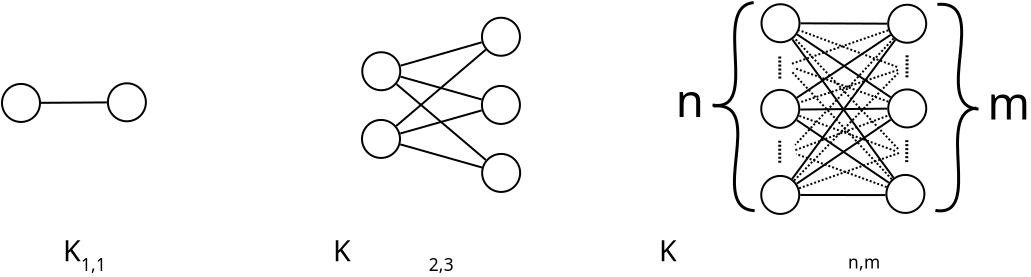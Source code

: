 <?xml version="1.0" encoding="UTF-8"?>
<dia:diagram xmlns:dia="http://www.lysator.liu.se/~alla/dia/">
  <dia:layer name="Background" visible="true" active="true">
    <dia:object type="Standard - Text" version="1" id="O0">
      <dia:attribute name="obj_pos">
        <dia:point val="19.511,0.78"/>
      </dia:attribute>
      <dia:attribute name="obj_bb">
        <dia:rectangle val="19.511,-0.025;20.886,0.985"/>
      </dia:attribute>
      <dia:attribute name="text">
        <dia:composite type="text">
          <dia:attribute name="string">
            <dia:string>#1,1#</dia:string>
          </dia:attribute>
          <dia:attribute name="font">
            <dia:font family="sans" style="0" name="Helvetica"/>
          </dia:attribute>
          <dia:attribute name="height">
            <dia:real val="1.082"/>
          </dia:attribute>
          <dia:attribute name="pos">
            <dia:point val="19.511,0.78"/>
          </dia:attribute>
          <dia:attribute name="color">
            <dia:color val="#000000"/>
          </dia:attribute>
          <dia:attribute name="alignment">
            <dia:enum val="0"/>
          </dia:attribute>
        </dia:composite>
      </dia:attribute>
      <dia:attribute name="valign">
        <dia:enum val="3"/>
      </dia:attribute>
    </dia:object>
    <dia:object type="Standard - Ellipse" version="0" id="O1">
      <dia:attribute name="obj_pos">
        <dia:point val="15.555,-8.574"/>
      </dia:attribute>
      <dia:attribute name="obj_bb">
        <dia:rectangle val="15.505,-8.624;17.505,-6.624"/>
      </dia:attribute>
      <dia:attribute name="elem_corner">
        <dia:point val="15.555,-8.574"/>
      </dia:attribute>
      <dia:attribute name="elem_width">
        <dia:real val="1.9"/>
      </dia:attribute>
      <dia:attribute name="elem_height">
        <dia:real val="1.9"/>
      </dia:attribute>
      <dia:attribute name="border_width">
        <dia:real val="0.1"/>
      </dia:attribute>
      <dia:attribute name="aspect">
        <dia:enum val="2"/>
      </dia:attribute>
    </dia:object>
    <dia:object type="Standard - Text" version="1" id="O2">
      <dia:attribute name="obj_pos">
        <dia:point val="18.6,0.286"/>
      </dia:attribute>
      <dia:attribute name="obj_bb">
        <dia:rectangle val="18.6,-1.044;57.812,0.623"/>
      </dia:attribute>
      <dia:attribute name="text">
        <dia:composite type="text">
          <dia:attribute name="string">
            <dia:string>#K                                    K                                            K#</dia:string>
          </dia:attribute>
          <dia:attribute name="font">
            <dia:font family="sans" style="0" name="Helvetica"/>
          </dia:attribute>
          <dia:attribute name="height">
            <dia:real val="1.788"/>
          </dia:attribute>
          <dia:attribute name="pos">
            <dia:point val="18.6,0.286"/>
          </dia:attribute>
          <dia:attribute name="color">
            <dia:color val="#000000"/>
          </dia:attribute>
          <dia:attribute name="alignment">
            <dia:enum val="0"/>
          </dia:attribute>
        </dia:composite>
      </dia:attribute>
      <dia:attribute name="valign">
        <dia:enum val="3"/>
      </dia:attribute>
    </dia:object>
    <dia:object type="Standard - Text" version="1" id="O3">
      <dia:attribute name="obj_pos">
        <dia:point val="36.888,0.781"/>
      </dia:attribute>
      <dia:attribute name="obj_bb">
        <dia:rectangle val="36.888,-0.024;38.263,0.986"/>
      </dia:attribute>
      <dia:attribute name="text">
        <dia:composite type="text">
          <dia:attribute name="string">
            <dia:string>#2,3#</dia:string>
          </dia:attribute>
          <dia:attribute name="font">
            <dia:font family="sans" style="0" name="Helvetica"/>
          </dia:attribute>
          <dia:attribute name="height">
            <dia:real val="1.082"/>
          </dia:attribute>
          <dia:attribute name="pos">
            <dia:point val="36.888,0.781"/>
          </dia:attribute>
          <dia:attribute name="color">
            <dia:color val="#000000"/>
          </dia:attribute>
          <dia:attribute name="alignment">
            <dia:enum val="0"/>
          </dia:attribute>
        </dia:composite>
      </dia:attribute>
      <dia:attribute name="valign">
        <dia:enum val="3"/>
      </dia:attribute>
    </dia:object>
    <dia:object type="Standard - Text" version="1" id="O4">
      <dia:attribute name="obj_pos">
        <dia:point val="57.86,0.654"/>
      </dia:attribute>
      <dia:attribute name="obj_bb">
        <dia:rectangle val="57.86,-0.151;59.528,0.859"/>
      </dia:attribute>
      <dia:attribute name="text">
        <dia:composite type="text">
          <dia:attribute name="string">
            <dia:string>#n,m#</dia:string>
          </dia:attribute>
          <dia:attribute name="font">
            <dia:font family="sans" style="0" name="Helvetica"/>
          </dia:attribute>
          <dia:attribute name="height">
            <dia:real val="1.082"/>
          </dia:attribute>
          <dia:attribute name="pos">
            <dia:point val="57.86,0.654"/>
          </dia:attribute>
          <dia:attribute name="color">
            <dia:color val="#000000"/>
          </dia:attribute>
          <dia:attribute name="alignment">
            <dia:enum val="0"/>
          </dia:attribute>
        </dia:composite>
      </dia:attribute>
      <dia:attribute name="valign">
        <dia:enum val="3"/>
      </dia:attribute>
    </dia:object>
    <dia:object type="Standard - Line" version="0" id="O5">
      <dia:attribute name="obj_pos">
        <dia:point val="59.871,-11.257"/>
      </dia:attribute>
      <dia:attribute name="obj_bb">
        <dia:rectangle val="54.949,-11.32;59.935,-9.51"/>
      </dia:attribute>
      <dia:attribute name="conn_endpoints">
        <dia:point val="59.871,-11.257"/>
        <dia:point val="55.013,-9.574"/>
      </dia:attribute>
      <dia:attribute name="numcp">
        <dia:int val="1"/>
      </dia:attribute>
      <dia:attribute name="line_width">
        <dia:real val="0.1"/>
      </dia:attribute>
      <dia:attribute name="line_style">
        <dia:enum val="4"/>
      </dia:attribute>
      <dia:connections>
        <dia:connection handle="0" to="O21" connection="8"/>
      </dia:connections>
    </dia:object>
    <dia:object type="Standard - Ellipse" version="0" id="O6">
      <dia:attribute name="obj_pos">
        <dia:point val="20.85,-8.607"/>
      </dia:attribute>
      <dia:attribute name="obj_bb">
        <dia:rectangle val="20.8,-8.657;22.8,-6.657"/>
      </dia:attribute>
      <dia:attribute name="elem_corner">
        <dia:point val="20.85,-8.607"/>
      </dia:attribute>
      <dia:attribute name="elem_width">
        <dia:real val="1.9"/>
      </dia:attribute>
      <dia:attribute name="elem_height">
        <dia:real val="1.9"/>
      </dia:attribute>
      <dia:attribute name="border_width">
        <dia:real val="0.1"/>
      </dia:attribute>
      <dia:attribute name="aspect">
        <dia:enum val="2"/>
      </dia:attribute>
    </dia:object>
    <dia:object type="Standard - Line" version="0" id="O7">
      <dia:attribute name="obj_pos">
        <dia:point val="35.477,-9.486"/>
      </dia:attribute>
      <dia:attribute name="obj_bb">
        <dia:rectangle val="35.416,-10.719;39.605,-9.425"/>
      </dia:attribute>
      <dia:attribute name="conn_endpoints">
        <dia:point val="35.477,-9.486"/>
        <dia:point val="39.543,-10.657"/>
      </dia:attribute>
      <dia:attribute name="numcp">
        <dia:int val="1"/>
      </dia:attribute>
      <dia:attribute name="line_width">
        <dia:real val="0.1"/>
      </dia:attribute>
      <dia:connections>
        <dia:connection handle="0" to="O10" connection="8"/>
        <dia:connection handle="1" to="O9" connection="8"/>
      </dia:connections>
    </dia:object>
    <dia:object type="Standard - Ellipse" version="0" id="O8">
      <dia:attribute name="obj_pos">
        <dia:point val="39.562,-5.075"/>
      </dia:attribute>
      <dia:attribute name="obj_bb">
        <dia:rectangle val="39.513,-5.125;41.513,-3.125"/>
      </dia:attribute>
      <dia:attribute name="elem_corner">
        <dia:point val="39.562,-5.075"/>
      </dia:attribute>
      <dia:attribute name="elem_width">
        <dia:real val="1.9"/>
      </dia:attribute>
      <dia:attribute name="elem_height">
        <dia:real val="1.9"/>
      </dia:attribute>
      <dia:attribute name="border_width">
        <dia:real val="0.1"/>
      </dia:attribute>
      <dia:attribute name="aspect">
        <dia:enum val="2"/>
      </dia:attribute>
    </dia:object>
    <dia:object type="Standard - Ellipse" version="0" id="O9">
      <dia:attribute name="obj_pos">
        <dia:point val="39.553,-11.884"/>
      </dia:attribute>
      <dia:attribute name="obj_bb">
        <dia:rectangle val="39.503,-11.934;41.503,-9.934"/>
      </dia:attribute>
      <dia:attribute name="elem_corner">
        <dia:point val="39.553,-11.884"/>
      </dia:attribute>
      <dia:attribute name="elem_width">
        <dia:real val="1.9"/>
      </dia:attribute>
      <dia:attribute name="elem_height">
        <dia:real val="1.9"/>
      </dia:attribute>
      <dia:attribute name="border_width">
        <dia:real val="0.1"/>
      </dia:attribute>
      <dia:attribute name="aspect">
        <dia:enum val="2"/>
      </dia:attribute>
    </dia:object>
    <dia:object type="Standard - Ellipse" version="0" id="O10">
      <dia:attribute name="obj_pos">
        <dia:point val="33.568,-10.16"/>
      </dia:attribute>
      <dia:attribute name="obj_bb">
        <dia:rectangle val="33.517,-10.21;35.517,-8.21"/>
      </dia:attribute>
      <dia:attribute name="elem_corner">
        <dia:point val="33.568,-10.16"/>
      </dia:attribute>
      <dia:attribute name="elem_width">
        <dia:real val="1.9"/>
      </dia:attribute>
      <dia:attribute name="elem_height">
        <dia:real val="1.9"/>
      </dia:attribute>
      <dia:attribute name="border_width">
        <dia:real val="0.1"/>
      </dia:attribute>
      <dia:attribute name="aspect">
        <dia:enum val="2"/>
      </dia:attribute>
    </dia:object>
    <dia:object type="Standard - Ellipse" version="0" id="O11">
      <dia:attribute name="obj_pos">
        <dia:point val="39.552,-8.475"/>
      </dia:attribute>
      <dia:attribute name="obj_bb">
        <dia:rectangle val="39.502,-8.525;41.502,-6.525"/>
      </dia:attribute>
      <dia:attribute name="elem_corner">
        <dia:point val="39.552,-8.475"/>
      </dia:attribute>
      <dia:attribute name="elem_width">
        <dia:real val="1.9"/>
      </dia:attribute>
      <dia:attribute name="elem_height">
        <dia:real val="1.9"/>
      </dia:attribute>
      <dia:attribute name="border_width">
        <dia:real val="0.1"/>
      </dia:attribute>
      <dia:attribute name="show_background">
        <dia:boolean val="false"/>
      </dia:attribute>
      <dia:attribute name="aspect">
        <dia:enum val="2"/>
      </dia:attribute>
    </dia:object>
    <dia:object type="Standard - Ellipse" version="0" id="O12">
      <dia:attribute name="obj_pos">
        <dia:point val="33.555,-6.775"/>
      </dia:attribute>
      <dia:attribute name="obj_bb">
        <dia:rectangle val="33.505,-6.825;35.505,-4.825"/>
      </dia:attribute>
      <dia:attribute name="elem_corner">
        <dia:point val="33.555,-6.775"/>
      </dia:attribute>
      <dia:attribute name="elem_width">
        <dia:real val="1.9"/>
      </dia:attribute>
      <dia:attribute name="elem_height">
        <dia:real val="1.9"/>
      </dia:attribute>
      <dia:attribute name="border_width">
        <dia:real val="0.1"/>
      </dia:attribute>
      <dia:attribute name="aspect">
        <dia:enum val="2"/>
      </dia:attribute>
    </dia:object>
    <dia:object type="Standard - Line" version="0" id="O13">
      <dia:attribute name="obj_pos">
        <dia:point val="39.55,-4.397"/>
      </dia:attribute>
      <dia:attribute name="obj_bb">
        <dia:rectangle val="35.406,-5.615;39.612,-4.336"/>
      </dia:attribute>
      <dia:attribute name="conn_endpoints">
        <dia:point val="39.55,-4.397"/>
        <dia:point val="35.468,-5.553"/>
      </dia:attribute>
      <dia:attribute name="numcp">
        <dia:int val="1"/>
      </dia:attribute>
      <dia:attribute name="line_width">
        <dia:real val="0.1"/>
      </dia:attribute>
      <dia:connections>
        <dia:connection handle="0" to="O8" connection="8"/>
        <dia:connection handle="1" to="O12" connection="8"/>
      </dia:connections>
    </dia:object>
    <dia:object type="Standard - Line" version="0" id="O14">
      <dia:attribute name="obj_pos">
        <dia:point val="35.48,-8.939"/>
      </dia:attribute>
      <dia:attribute name="obj_bb">
        <dia:rectangle val="35.418,-9.001;39.602,-7.734"/>
      </dia:attribute>
      <dia:attribute name="conn_endpoints">
        <dia:point val="35.48,-8.939"/>
        <dia:point val="39.54,-7.796"/>
      </dia:attribute>
      <dia:attribute name="numcp">
        <dia:int val="1"/>
      </dia:attribute>
      <dia:attribute name="line_width">
        <dia:real val="0.1"/>
      </dia:attribute>
      <dia:connections>
        <dia:connection handle="0" to="O10" connection="8"/>
        <dia:connection handle="1" to="O11" connection="8"/>
      </dia:connections>
    </dia:object>
    <dia:object type="Standard - Line" version="0" id="O15">
      <dia:attribute name="obj_pos">
        <dia:point val="35.28,-8.563"/>
      </dia:attribute>
      <dia:attribute name="obj_bb">
        <dia:rectangle val="35.21,-8.633;39.82,-4.702"/>
      </dia:attribute>
      <dia:attribute name="conn_endpoints">
        <dia:point val="35.28,-8.563"/>
        <dia:point val="39.75,-4.772"/>
      </dia:attribute>
      <dia:attribute name="numcp">
        <dia:int val="1"/>
      </dia:attribute>
      <dia:attribute name="line_width">
        <dia:real val="0.1"/>
      </dia:attribute>
      <dia:connections>
        <dia:connection handle="0" to="O10" connection="8"/>
        <dia:connection handle="1" to="O8" connection="8"/>
      </dia:connections>
    </dia:object>
    <dia:object type="Standard - Line" version="0" id="O16">
      <dia:attribute name="obj_pos">
        <dia:point val="35.261,-6.469"/>
      </dia:attribute>
      <dia:attribute name="obj_bb">
        <dia:rectangle val="35.19,-10.361;39.818,-6.398"/>
      </dia:attribute>
      <dia:attribute name="conn_endpoints">
        <dia:point val="35.261,-6.469"/>
        <dia:point val="39.747,-10.29"/>
      </dia:attribute>
      <dia:attribute name="numcp">
        <dia:int val="1"/>
      </dia:attribute>
      <dia:attribute name="line_width">
        <dia:real val="0.1"/>
      </dia:attribute>
      <dia:connections>
        <dia:connection handle="0" to="O12" connection="8"/>
        <dia:connection handle="1" to="O9" connection="8"/>
      </dia:connections>
    </dia:object>
    <dia:object type="Standard - Line" version="0" id="O17">
      <dia:attribute name="obj_pos">
        <dia:point val="35.467,-6.098"/>
      </dia:attribute>
      <dia:attribute name="obj_bb">
        <dia:rectangle val="35.406,-7.314;39.602,-6.036"/>
      </dia:attribute>
      <dia:attribute name="conn_endpoints">
        <dia:point val="35.467,-6.098"/>
        <dia:point val="39.54,-7.253"/>
      </dia:attribute>
      <dia:attribute name="numcp">
        <dia:int val="1"/>
      </dia:attribute>
      <dia:attribute name="line_width">
        <dia:real val="0.1"/>
      </dia:attribute>
      <dia:connections>
        <dia:connection handle="0" to="O12" connection="8"/>
        <dia:connection handle="1" to="O11" connection="8"/>
      </dia:connections>
    </dia:object>
    <dia:object type="Standard - Line" version="0" id="O18">
      <dia:attribute name="obj_pos">
        <dia:point val="20.801,-7.651"/>
      </dia:attribute>
      <dia:attribute name="obj_bb">
        <dia:rectangle val="17.454,-7.701;20.851,-7.58"/>
      </dia:attribute>
      <dia:attribute name="conn_endpoints">
        <dia:point val="20.801,-7.651"/>
        <dia:point val="17.504,-7.63"/>
      </dia:attribute>
      <dia:attribute name="numcp">
        <dia:int val="1"/>
      </dia:attribute>
      <dia:attribute name="line_width">
        <dia:real val="0.1"/>
      </dia:attribute>
      <dia:connections>
        <dia:connection handle="0" to="O6" connection="8"/>
        <dia:connection handle="1" to="O1" connection="8"/>
      </dia:connections>
    </dia:object>
    <dia:object type="Standard - Line" version="0" id="O19">
      <dia:attribute name="obj_pos">
        <dia:point val="55.48,-11.606"/>
      </dia:attribute>
      <dia:attribute name="obj_bb">
        <dia:rectangle val="55.43,-11.656;59.865,-11.538"/>
      </dia:attribute>
      <dia:attribute name="conn_endpoints">
        <dia:point val="55.48,-11.606"/>
        <dia:point val="59.815,-11.588"/>
      </dia:attribute>
      <dia:attribute name="numcp">
        <dia:int val="1"/>
      </dia:attribute>
      <dia:attribute name="line_width">
        <dia:real val="0.1"/>
      </dia:attribute>
      <dia:connections>
        <dia:connection handle="0" to="O22" connection="8"/>
        <dia:connection handle="1" to="O21" connection="8"/>
      </dia:connections>
    </dia:object>
    <dia:object type="Standard - Ellipse" version="0" id="O20">
      <dia:attribute name="obj_pos">
        <dia:point val="59.775,-4.025"/>
      </dia:attribute>
      <dia:attribute name="obj_bb">
        <dia:rectangle val="59.725,-4.075;61.725,-2.075"/>
      </dia:attribute>
      <dia:attribute name="elem_corner">
        <dia:point val="59.775,-4.025"/>
      </dia:attribute>
      <dia:attribute name="elem_width">
        <dia:real val="1.9"/>
      </dia:attribute>
      <dia:attribute name="elem_height">
        <dia:real val="1.9"/>
      </dia:attribute>
      <dia:attribute name="border_width">
        <dia:real val="0.1"/>
      </dia:attribute>
      <dia:attribute name="aspect">
        <dia:enum val="2"/>
      </dia:attribute>
    </dia:object>
    <dia:object type="Standard - Ellipse" version="0" id="O21">
      <dia:attribute name="obj_pos">
        <dia:point val="59.865,-12.534"/>
      </dia:attribute>
      <dia:attribute name="obj_bb">
        <dia:rectangle val="59.815,-12.584;61.815,-10.584"/>
      </dia:attribute>
      <dia:attribute name="elem_corner">
        <dia:point val="59.865,-12.534"/>
      </dia:attribute>
      <dia:attribute name="elem_width">
        <dia:real val="1.9"/>
      </dia:attribute>
      <dia:attribute name="elem_height">
        <dia:real val="1.9"/>
      </dia:attribute>
      <dia:attribute name="border_width">
        <dia:real val="0.1"/>
      </dia:attribute>
      <dia:attribute name="aspect">
        <dia:enum val="2"/>
      </dia:attribute>
    </dia:object>
    <dia:object type="Standard - Ellipse" version="0" id="O22">
      <dia:attribute name="obj_pos">
        <dia:point val="53.53,-12.56"/>
      </dia:attribute>
      <dia:attribute name="obj_bb">
        <dia:rectangle val="53.48,-12.61;55.48,-10.61"/>
      </dia:attribute>
      <dia:attribute name="elem_corner">
        <dia:point val="53.53,-12.56"/>
      </dia:attribute>
      <dia:attribute name="elem_width">
        <dia:real val="1.9"/>
      </dia:attribute>
      <dia:attribute name="elem_height">
        <dia:real val="1.9"/>
      </dia:attribute>
      <dia:attribute name="border_width">
        <dia:real val="0.1"/>
      </dia:attribute>
      <dia:attribute name="aspect">
        <dia:enum val="2"/>
      </dia:attribute>
    </dia:object>
    <dia:object type="Standard - Ellipse" version="0" id="O23">
      <dia:attribute name="obj_pos">
        <dia:point val="53.517,-3.975"/>
      </dia:attribute>
      <dia:attribute name="obj_bb">
        <dia:rectangle val="53.468,-4.025;55.468,-2.025"/>
      </dia:attribute>
      <dia:attribute name="elem_corner">
        <dia:point val="53.517,-3.975"/>
      </dia:attribute>
      <dia:attribute name="elem_width">
        <dia:real val="1.9"/>
      </dia:attribute>
      <dia:attribute name="elem_height">
        <dia:real val="1.9"/>
      </dia:attribute>
      <dia:attribute name="border_width">
        <dia:real val="0.1"/>
      </dia:attribute>
      <dia:attribute name="aspect">
        <dia:enum val="2"/>
      </dia:attribute>
    </dia:object>
    <dia:object type="Standard - Line" version="0" id="O24">
      <dia:attribute name="obj_pos">
        <dia:point val="59.725,-3.017"/>
      </dia:attribute>
      <dia:attribute name="obj_bb">
        <dia:rectangle val="55.418,-3.074;59.775,-2.967"/>
      </dia:attribute>
      <dia:attribute name="conn_endpoints">
        <dia:point val="59.725,-3.017"/>
        <dia:point val="55.468,-3.024"/>
      </dia:attribute>
      <dia:attribute name="numcp">
        <dia:int val="1"/>
      </dia:attribute>
      <dia:attribute name="line_width">
        <dia:real val="0.1"/>
      </dia:attribute>
      <dia:connections>
        <dia:connection handle="1" to="O23" connection="8"/>
      </dia:connections>
    </dia:object>
    <dia:object type="Standard - Line" version="0" id="O25">
      <dia:attribute name="obj_pos">
        <dia:point val="55.31,-11.052"/>
      </dia:attribute>
      <dia:attribute name="obj_bb">
        <dia:rectangle val="55.24,-11.122;60.057,-7.839"/>
      </dia:attribute>
      <dia:attribute name="conn_endpoints">
        <dia:point val="55.31,-11.052"/>
        <dia:point val="59.988,-7.908"/>
      </dia:attribute>
      <dia:attribute name="numcp">
        <dia:int val="1"/>
      </dia:attribute>
      <dia:attribute name="line_width">
        <dia:real val="0.1"/>
      </dia:attribute>
      <dia:connections>
        <dia:connection handle="0" to="O22" connection="8"/>
        <dia:connection handle="1" to="O40" connection="8"/>
      </dia:connections>
    </dia:object>
    <dia:object type="Standard - Line" version="0" id="O26">
      <dia:attribute name="obj_pos">
        <dia:point val="55.07,-10.803"/>
      </dia:attribute>
      <dia:attribute name="obj_bb">
        <dia:rectangle val="55.001,-10.873;60.205,-3.812"/>
      </dia:attribute>
      <dia:attribute name="conn_endpoints">
        <dia:point val="55.07,-10.803"/>
        <dia:point val="60.135,-3.882"/>
      </dia:attribute>
      <dia:attribute name="numcp">
        <dia:int val="1"/>
      </dia:attribute>
      <dia:attribute name="line_width">
        <dia:real val="0.1"/>
      </dia:attribute>
      <dia:connections>
        <dia:connection handle="0" to="O22" connection="8"/>
        <dia:connection handle="1" to="O20" connection="8"/>
      </dia:connections>
    </dia:object>
    <dia:object type="Standard - Line" version="0" id="O27">
      <dia:attribute name="obj_pos">
        <dia:point val="55.063,-3.828"/>
      </dia:attribute>
      <dia:attribute name="obj_bb">
        <dia:rectangle val="54.993,-10.851;60.29,-3.758"/>
      </dia:attribute>
      <dia:attribute name="conn_endpoints">
        <dia:point val="55.063,-3.828"/>
        <dia:point val="60.22,-10.781"/>
      </dia:attribute>
      <dia:attribute name="numcp">
        <dia:int val="1"/>
      </dia:attribute>
      <dia:attribute name="line_width">
        <dia:real val="0.1"/>
      </dia:attribute>
      <dia:connections>
        <dia:connection handle="0" to="O23" connection="8"/>
        <dia:connection handle="1" to="O21" connection="8"/>
      </dia:connections>
    </dia:object>
    <dia:object type="Standard - Line" version="0" id="O28">
      <dia:attribute name="obj_pos">
        <dia:point val="55.294,-3.588"/>
      </dia:attribute>
      <dia:attribute name="obj_bb">
        <dia:rectangle val="55.225,-6.857;60.06,-3.519"/>
      </dia:attribute>
      <dia:attribute name="conn_endpoints">
        <dia:point val="55.294,-3.588"/>
        <dia:point val="59.991,-6.787"/>
      </dia:attribute>
      <dia:attribute name="numcp">
        <dia:int val="1"/>
      </dia:attribute>
      <dia:attribute name="line_width">
        <dia:real val="0.1"/>
      </dia:attribute>
      <dia:connections>
        <dia:connection handle="0" to="O23" connection="8"/>
        <dia:connection handle="1" to="O40" connection="8"/>
      </dia:connections>
    </dia:object>
    <dia:object type="Standard - Ellipse" version="0" id="O29">
      <dia:attribute name="obj_pos">
        <dia:point val="53.517,-8.278"/>
      </dia:attribute>
      <dia:attribute name="obj_bb">
        <dia:rectangle val="53.468,-8.328;55.468,-6.328"/>
      </dia:attribute>
      <dia:attribute name="elem_corner">
        <dia:point val="53.517,-8.278"/>
      </dia:attribute>
      <dia:attribute name="elem_width">
        <dia:real val="1.9"/>
      </dia:attribute>
      <dia:attribute name="elem_height">
        <dia:real val="1.9"/>
      </dia:attribute>
      <dia:attribute name="border_width">
        <dia:real val="0.1"/>
      </dia:attribute>
      <dia:attribute name="aspect">
        <dia:enum val="2"/>
      </dia:attribute>
    </dia:object>
    <dia:object type="Standard - Line" version="0" id="O30">
      <dia:attribute name="obj_pos">
        <dia:point val="59.898,-3.637"/>
      </dia:attribute>
      <dia:attribute name="obj_bb">
        <dia:rectangle val="55.225,-6.835;59.968,-3.567"/>
      </dia:attribute>
      <dia:attribute name="conn_endpoints">
        <dia:point val="59.898,-3.637"/>
        <dia:point val="55.294,-6.766"/>
      </dia:attribute>
      <dia:attribute name="numcp">
        <dia:int val="1"/>
      </dia:attribute>
      <dia:attribute name="line_width">
        <dia:real val="0.1"/>
      </dia:attribute>
      <dia:connections>
        <dia:connection handle="0" to="O20" connection="8"/>
        <dia:connection handle="1" to="O29" connection="8"/>
      </dia:connections>
    </dia:object>
    <dia:object type="Standard - Line" version="0" id="O31">
      <dia:attribute name="obj_pos">
        <dia:point val="55.292,-7.88"/>
      </dia:attribute>
      <dia:attribute name="obj_bb">
        <dia:rectangle val="55.223,-11.1;60.06,-7.811"/>
      </dia:attribute>
      <dia:attribute name="conn_endpoints">
        <dia:point val="55.292,-7.88"/>
        <dia:point val="59.991,-11.031"/>
      </dia:attribute>
      <dia:attribute name="numcp">
        <dia:int val="1"/>
      </dia:attribute>
      <dia:attribute name="line_width">
        <dia:real val="0.1"/>
      </dia:attribute>
      <dia:connections>
        <dia:connection handle="0" to="O29" connection="8"/>
        <dia:connection handle="1" to="O21" connection="8"/>
      </dia:connections>
    </dia:object>
    <dia:object type="Standard - Line" version="0" id="O32">
      <dia:attribute name="obj_pos">
        <dia:point val="55.467,-7.295"/>
      </dia:attribute>
      <dia:attribute name="obj_bb">
        <dia:rectangle val="55.417,-7.391;59.869,-7.245"/>
      </dia:attribute>
      <dia:attribute name="conn_endpoints">
        <dia:point val="55.467,-7.295"/>
        <dia:point val="59.818,-7.34"/>
      </dia:attribute>
      <dia:attribute name="numcp">
        <dia:int val="1"/>
      </dia:attribute>
      <dia:attribute name="line_width">
        <dia:real val="0.1"/>
      </dia:attribute>
      <dia:connections>
        <dia:connection handle="1" to="O40" connection="8"/>
      </dia:connections>
    </dia:object>
    <dia:object type="Standard - Line" version="0" id="O33">
      <dia:attribute name="obj_pos">
        <dia:point val="60.044,-3.808"/>
      </dia:attribute>
      <dia:attribute name="obj_bb">
        <dia:rectangle val="54.942,-9.294;60.115,-3.737"/>
      </dia:attribute>
      <dia:attribute name="conn_endpoints">
        <dia:point val="60.044,-3.808"/>
        <dia:point val="55.013,-9.224"/>
      </dia:attribute>
      <dia:attribute name="numcp">
        <dia:int val="1"/>
      </dia:attribute>
      <dia:attribute name="line_width">
        <dia:real val="0.1"/>
      </dia:attribute>
      <dia:attribute name="line_style">
        <dia:enum val="4"/>
      </dia:attribute>
      <dia:connections>
        <dia:connection handle="0" to="O20" connection="8"/>
      </dia:connections>
    </dia:object>
    <dia:object type="Standard - Line" version="0" id="O34">
      <dia:attribute name="obj_pos">
        <dia:point val="60.136,-10.85"/>
      </dia:attribute>
      <dia:attribute name="obj_bb">
        <dia:rectangle val="55.142,-10.92;60.207,-5.453"/>
      </dia:attribute>
      <dia:attribute name="conn_endpoints">
        <dia:point val="60.136,-10.85"/>
        <dia:point val="55.212,-5.524"/>
      </dia:attribute>
      <dia:attribute name="numcp">
        <dia:int val="1"/>
      </dia:attribute>
      <dia:attribute name="line_width">
        <dia:real val="0.1"/>
      </dia:attribute>
      <dia:attribute name="line_style">
        <dia:enum val="4"/>
      </dia:attribute>
      <dia:connections>
        <dia:connection handle="0" to="O21" connection="8"/>
      </dia:connections>
    </dia:object>
    <dia:object type="Standard - Line" version="0" id="O35">
      <dia:attribute name="obj_pos">
        <dia:point val="59.786,-3.419"/>
      </dia:attribute>
      <dia:attribute name="obj_bb">
        <dia:rectangle val="55.198,-5.138;59.85,-3.354"/>
      </dia:attribute>
      <dia:attribute name="conn_endpoints">
        <dia:point val="59.786,-3.419"/>
        <dia:point val="55.263,-5.074"/>
      </dia:attribute>
      <dia:attribute name="numcp">
        <dia:int val="1"/>
      </dia:attribute>
      <dia:attribute name="line_width">
        <dia:real val="0.1"/>
      </dia:attribute>
      <dia:attribute name="line_style">
        <dia:enum val="4"/>
      </dia:attribute>
      <dia:connections>
        <dia:connection handle="0" to="O20" connection="8"/>
      </dia:connections>
    </dia:object>
    <dia:object type="Standard - Line" version="0" id="O36">
      <dia:attribute name="obj_pos">
        <dia:point val="54.443,-4.635"/>
      </dia:attribute>
      <dia:attribute name="obj_bb">
        <dia:rectangle val="54.367,-5.842;54.518,-4.559"/>
      </dia:attribute>
      <dia:attribute name="conn_endpoints">
        <dia:point val="54.443,-4.635"/>
        <dia:point val="54.442,-5.767"/>
      </dia:attribute>
      <dia:attribute name="numcp">
        <dia:int val="1"/>
      </dia:attribute>
      <dia:attribute name="line_width">
        <dia:real val="0.15"/>
      </dia:attribute>
      <dia:attribute name="line_style">
        <dia:enum val="4"/>
      </dia:attribute>
    </dia:object>
    <dia:object type="Standard - Line" version="0" id="O37">
      <dia:attribute name="obj_pos">
        <dia:point val="54.448,-8.845"/>
      </dia:attribute>
      <dia:attribute name="obj_bb">
        <dia:rectangle val="54.366,-10.059;54.523,-8.769"/>
      </dia:attribute>
      <dia:attribute name="conn_endpoints">
        <dia:point val="54.448,-8.845"/>
        <dia:point val="54.442,-9.983"/>
      </dia:attribute>
      <dia:attribute name="numcp">
        <dia:int val="1"/>
      </dia:attribute>
      <dia:attribute name="line_width">
        <dia:real val="0.15"/>
      </dia:attribute>
      <dia:attribute name="line_style">
        <dia:enum val="4"/>
      </dia:attribute>
    </dia:object>
    <dia:object type="Standard - Line" version="0" id="O38">
      <dia:attribute name="obj_pos">
        <dia:point val="60.803,-8.905"/>
      </dia:attribute>
      <dia:attribute name="obj_bb">
        <dia:rectangle val="60.727,-10.104;60.886,-8.829"/>
      </dia:attribute>
      <dia:attribute name="conn_endpoints">
        <dia:point val="60.803,-8.905"/>
        <dia:point val="60.81,-10.028"/>
      </dia:attribute>
      <dia:attribute name="numcp">
        <dia:int val="1"/>
      </dia:attribute>
      <dia:attribute name="line_width">
        <dia:real val="0.15"/>
      </dia:attribute>
      <dia:attribute name="line_style">
        <dia:enum val="4"/>
      </dia:attribute>
    </dia:object>
    <dia:object type="Standard - Line" version="0" id="O39">
      <dia:attribute name="obj_pos">
        <dia:point val="60.791,-4.665"/>
      </dia:attribute>
      <dia:attribute name="obj_bb">
        <dia:rectangle val="60.716,-5.864;60.874,-4.589"/>
      </dia:attribute>
      <dia:attribute name="conn_endpoints">
        <dia:point val="60.791,-4.665"/>
        <dia:point val="60.798,-5.788"/>
      </dia:attribute>
      <dia:attribute name="numcp">
        <dia:int val="1"/>
      </dia:attribute>
      <dia:attribute name="line_width">
        <dia:real val="0.15"/>
      </dia:attribute>
      <dia:attribute name="line_style">
        <dia:enum val="4"/>
      </dia:attribute>
    </dia:object>
    <dia:object type="Standard - Ellipse" version="0" id="O40">
      <dia:attribute name="obj_pos">
        <dia:point val="59.867,-8.3"/>
      </dia:attribute>
      <dia:attribute name="obj_bb">
        <dia:rectangle val="59.818,-8.35;61.818,-6.35"/>
      </dia:attribute>
      <dia:attribute name="elem_corner">
        <dia:point val="59.867,-8.3"/>
      </dia:attribute>
      <dia:attribute name="elem_width">
        <dia:real val="1.9"/>
      </dia:attribute>
      <dia:attribute name="elem_height">
        <dia:real val="1.9"/>
      </dia:attribute>
      <dia:attribute name="border_width">
        <dia:real val="0.1"/>
      </dia:attribute>
      <dia:attribute name="aspect">
        <dia:enum val="2"/>
      </dia:attribute>
    </dia:object>
    <dia:object type="Standard - Line" version="0" id="O41">
      <dia:attribute name="obj_pos">
        <dia:point val="60.312,-9.424"/>
      </dia:attribute>
      <dia:attribute name="obj_bb">
        <dia:rectangle val="55.351,-11.324;60.377,-9.359"/>
      </dia:attribute>
      <dia:attribute name="conn_endpoints">
        <dia:point val="60.312,-9.424"/>
        <dia:point val="55.416,-11.259"/>
      </dia:attribute>
      <dia:attribute name="numcp">
        <dia:int val="1"/>
      </dia:attribute>
      <dia:attribute name="line_width">
        <dia:real val="0.1"/>
      </dia:attribute>
      <dia:attribute name="line_style">
        <dia:enum val="4"/>
      </dia:attribute>
      <dia:connections>
        <dia:connection handle="1" to="O22" connection="8"/>
      </dia:connections>
    </dia:object>
    <dia:object type="Standard - Line" version="0" id="O42">
      <dia:attribute name="obj_pos">
        <dia:point val="55.162,-3.744"/>
      </dia:attribute>
      <dia:attribute name="obj_bb">
        <dia:rectangle val="55.091,-9.194;60.433,-3.673"/>
      </dia:attribute>
      <dia:attribute name="conn_endpoints">
        <dia:point val="55.162,-3.744"/>
        <dia:point val="60.362,-9.124"/>
      </dia:attribute>
      <dia:attribute name="numcp">
        <dia:int val="1"/>
      </dia:attribute>
      <dia:attribute name="line_width">
        <dia:real val="0.1"/>
      </dia:attribute>
      <dia:attribute name="line_style">
        <dia:enum val="4"/>
      </dia:attribute>
      <dia:connections>
        <dia:connection handle="0" to="O23" connection="8"/>
      </dia:connections>
    </dia:object>
    <dia:object type="Standard - Line" version="0" id="O43">
      <dia:attribute name="obj_pos">
        <dia:point val="55.225,-5.267"/>
      </dia:attribute>
      <dia:attribute name="obj_bb">
        <dia:rectangle val="55.161,-7.065;59.944,-5.202"/>
      </dia:attribute>
      <dia:attribute name="conn_endpoints">
        <dia:point val="55.225,-5.267"/>
        <dia:point val="59.88,-7.001"/>
      </dia:attribute>
      <dia:attribute name="numcp">
        <dia:int val="1"/>
      </dia:attribute>
      <dia:attribute name="line_width">
        <dia:real val="0.1"/>
      </dia:attribute>
      <dia:attribute name="line_style">
        <dia:enum val="4"/>
      </dia:attribute>
      <dia:connections>
        <dia:connection handle="1" to="O40" connection="8"/>
      </dia:connections>
    </dia:object>
    <dia:object type="Standard - Line" version="0" id="O44">
      <dia:attribute name="obj_pos">
        <dia:point val="59.877,-7.687"/>
      </dia:attribute>
      <dia:attribute name="obj_bb">
        <dia:rectangle val="55.099,-9.438;59.941,-7.623"/>
      </dia:attribute>
      <dia:attribute name="conn_endpoints">
        <dia:point val="59.877,-7.687"/>
        <dia:point val="55.163,-9.374"/>
      </dia:attribute>
      <dia:attribute name="numcp">
        <dia:int val="1"/>
      </dia:attribute>
      <dia:attribute name="line_width">
        <dia:real val="0.1"/>
      </dia:attribute>
      <dia:attribute name="line_style">
        <dia:enum val="4"/>
      </dia:attribute>
      <dia:connections>
        <dia:connection handle="0" to="O40" connection="8"/>
      </dia:connections>
    </dia:object>
    <dia:object type="Standard - Line" version="0" id="O45">
      <dia:attribute name="obj_pos">
        <dia:point val="55.41,-3.358"/>
      </dia:attribute>
      <dia:attribute name="obj_bb">
        <dia:rectangle val="55.346,-5.187;60.476,-3.294"/>
      </dia:attribute>
      <dia:attribute name="conn_endpoints">
        <dia:point val="55.41,-3.358"/>
        <dia:point val="60.413,-5.124"/>
      </dia:attribute>
      <dia:attribute name="numcp">
        <dia:int val="1"/>
      </dia:attribute>
      <dia:attribute name="line_width">
        <dia:real val="0.1"/>
      </dia:attribute>
      <dia:attribute name="line_style">
        <dia:enum val="4"/>
      </dia:attribute>
      <dia:connections>
        <dia:connection handle="0" to="O23" connection="8"/>
      </dia:connections>
    </dia:object>
    <dia:object type="Standard - Line" version="0" id="O46">
      <dia:attribute name="obj_pos">
        <dia:point val="60.362,-5.324"/>
      </dia:attribute>
      <dia:attribute name="obj_bb">
        <dia:rectangle val="55.09,-10.953;60.433,-5.253"/>
      </dia:attribute>
      <dia:attribute name="conn_endpoints">
        <dia:point val="60.362,-5.324"/>
        <dia:point val="55.161,-10.883"/>
      </dia:attribute>
      <dia:attribute name="numcp">
        <dia:int val="1"/>
      </dia:attribute>
      <dia:attribute name="line_width">
        <dia:real val="0.1"/>
      </dia:attribute>
      <dia:attribute name="line_style">
        <dia:enum val="4"/>
      </dia:attribute>
      <dia:connections>
        <dia:connection handle="1" to="O22" connection="8"/>
      </dia:connections>
    </dia:object>
    <dia:object type="Standard - Line" version="0" id="O47">
      <dia:attribute name="obj_pos">
        <dia:point val="60.212,-5.224"/>
      </dia:attribute>
      <dia:attribute name="obj_bb">
        <dia:rectangle val="55.342,-7.048;60.277,-5.16"/>
      </dia:attribute>
      <dia:attribute name="conn_endpoints">
        <dia:point val="60.212,-5.224"/>
        <dia:point val="55.406,-6.984"/>
      </dia:attribute>
      <dia:attribute name="numcp">
        <dia:int val="1"/>
      </dia:attribute>
      <dia:attribute name="line_width">
        <dia:real val="0.1"/>
      </dia:attribute>
      <dia:attribute name="line_style">
        <dia:enum val="4"/>
      </dia:attribute>
      <dia:connections>
        <dia:connection handle="1" to="O29" connection="8"/>
      </dia:connections>
    </dia:object>
    <dia:object type="Standard - Line" version="0" id="O48">
      <dia:attribute name="obj_pos">
        <dia:point val="60.362,-9.274"/>
      </dia:attribute>
      <dia:attribute name="obj_bb">
        <dia:rectangle val="55.351,-9.337;60.426,-7.577"/>
      </dia:attribute>
      <dia:attribute name="conn_endpoints">
        <dia:point val="60.362,-9.274"/>
        <dia:point val="55.414,-7.64"/>
      </dia:attribute>
      <dia:attribute name="numcp">
        <dia:int val="1"/>
      </dia:attribute>
      <dia:attribute name="line_width">
        <dia:real val="0.1"/>
      </dia:attribute>
      <dia:attribute name="line_style">
        <dia:enum val="4"/>
      </dia:attribute>
      <dia:connections>
        <dia:connection handle="1" to="O29" connection="8"/>
      </dia:connections>
    </dia:object>
    <dia:object type="Standard - BezierLine" version="0" id="O49">
      <dia:attribute name="obj_pos">
        <dia:point val="64.381,-7.32"/>
      </dia:attribute>
      <dia:attribute name="obj_bb">
        <dia:rectangle val="62.243,-12.633;64.459,-7.242"/>
      </dia:attribute>
      <dia:attribute name="bez_points">
        <dia:point val="64.381,-7.32"/>
        <dia:point val="61.931,-7.42"/>
        <dia:point val="65.075,-12.8"/>
        <dia:point val="62.325,-12.55"/>
      </dia:attribute>
      <dia:attribute name="corner_types">
        <dia:enum val="0"/>
        <dia:enum val="0"/>
      </dia:attribute>
      <dia:attribute name="line_width">
        <dia:real val="0.15"/>
      </dia:attribute>
    </dia:object>
    <dia:object type="Standard - BezierLine" version="0" id="O50">
      <dia:attribute name="obj_pos">
        <dia:point val="64.281,-7.37"/>
      </dia:attribute>
      <dia:attribute name="obj_bb">
        <dia:rectangle val="62.139,-7.451;64.362,-2.154"/>
      </dia:attribute>
      <dia:attribute name="bez_points">
        <dia:point val="64.281,-7.37"/>
        <dia:point val="62.131,-7.17"/>
        <dia:point val="64.675,-1.85"/>
        <dia:point val="62.225,-2.25"/>
      </dia:attribute>
      <dia:attribute name="corner_types">
        <dia:enum val="0"/>
        <dia:enum val="0"/>
      </dia:attribute>
      <dia:attribute name="line_width">
        <dia:real val="0.15"/>
      </dia:attribute>
    </dia:object>
    <dia:object type="Standard - Text" version="1" id="O51">
      <dia:attribute name="obj_pos">
        <dia:point val="64.836,-6.797"/>
      </dia:attribute>
      <dia:attribute name="obj_bb">
        <dia:rectangle val="64.836,-8.907;67.048,-6.26"/>
      </dia:attribute>
      <dia:attribute name="text">
        <dia:composite type="text">
          <dia:attribute name="string">
            <dia:string>#m#</dia:string>
          </dia:attribute>
          <dia:attribute name="font">
            <dia:font family="sans" style="0" name="Helvetica"/>
          </dia:attribute>
          <dia:attribute name="height">
            <dia:real val="2.838"/>
          </dia:attribute>
          <dia:attribute name="pos">
            <dia:point val="64.836,-6.797"/>
          </dia:attribute>
          <dia:attribute name="color">
            <dia:color val="#000000"/>
          </dia:attribute>
          <dia:attribute name="alignment">
            <dia:enum val="0"/>
          </dia:attribute>
        </dia:composite>
      </dia:attribute>
      <dia:attribute name="valign">
        <dia:enum val="3"/>
      </dia:attribute>
    </dia:object>
    <dia:object type="Standard - BezierLine" version="0" id="O52">
      <dia:attribute name="obj_pos">
        <dia:point val="53.187,-2.24"/>
      </dia:attribute>
      <dia:attribute name="obj_bb">
        <dia:rectangle val="51.049,-7.553;53.265,-2.162"/>
      </dia:attribute>
      <dia:attribute name="bez_points">
        <dia:point val="53.187,-2.24"/>
        <dia:point val="50.737,-2.34"/>
        <dia:point val="53.881,-7.72"/>
        <dia:point val="51.131,-7.47"/>
      </dia:attribute>
      <dia:attribute name="corner_types">
        <dia:enum val="0"/>
        <dia:enum val="0"/>
      </dia:attribute>
      <dia:attribute name="line_width">
        <dia:real val="0.15"/>
      </dia:attribute>
    </dia:object>
    <dia:object type="Standard - BezierLine" version="0" id="O53">
      <dia:attribute name="obj_pos">
        <dia:point val="53.137,-12.64"/>
      </dia:attribute>
      <dia:attribute name="obj_bb">
        <dia:rectangle val="50.995,-12.721;53.218,-7.423"/>
      </dia:attribute>
      <dia:attribute name="bez_points">
        <dia:point val="53.137,-12.64"/>
        <dia:point val="50.987,-12.44"/>
        <dia:point val="53.531,-7.12"/>
        <dia:point val="51.081,-7.52"/>
      </dia:attribute>
      <dia:attribute name="corner_types">
        <dia:enum val="0"/>
        <dia:enum val="0"/>
      </dia:attribute>
      <dia:attribute name="line_width">
        <dia:real val="0.15"/>
      </dia:attribute>
    </dia:object>
    <dia:object type="Standard - Text" version="1" id="O54">
      <dia:attribute name="obj_pos">
        <dia:point val="49.242,-6.917"/>
      </dia:attribute>
      <dia:attribute name="obj_bb">
        <dia:rectangle val="49.242,-9.027;50.682,-6.38"/>
      </dia:attribute>
      <dia:attribute name="text">
        <dia:composite type="text">
          <dia:attribute name="string">
            <dia:string>#n#</dia:string>
          </dia:attribute>
          <dia:attribute name="font">
            <dia:font family="sans" style="0" name="Helvetica"/>
          </dia:attribute>
          <dia:attribute name="height">
            <dia:real val="2.838"/>
          </dia:attribute>
          <dia:attribute name="pos">
            <dia:point val="49.242,-6.917"/>
          </dia:attribute>
          <dia:attribute name="color">
            <dia:color val="#000000"/>
          </dia:attribute>
          <dia:attribute name="alignment">
            <dia:enum val="0"/>
          </dia:attribute>
        </dia:composite>
      </dia:attribute>
      <dia:attribute name="valign">
        <dia:enum val="3"/>
      </dia:attribute>
    </dia:object>
  </dia:layer>
</dia:diagram>
